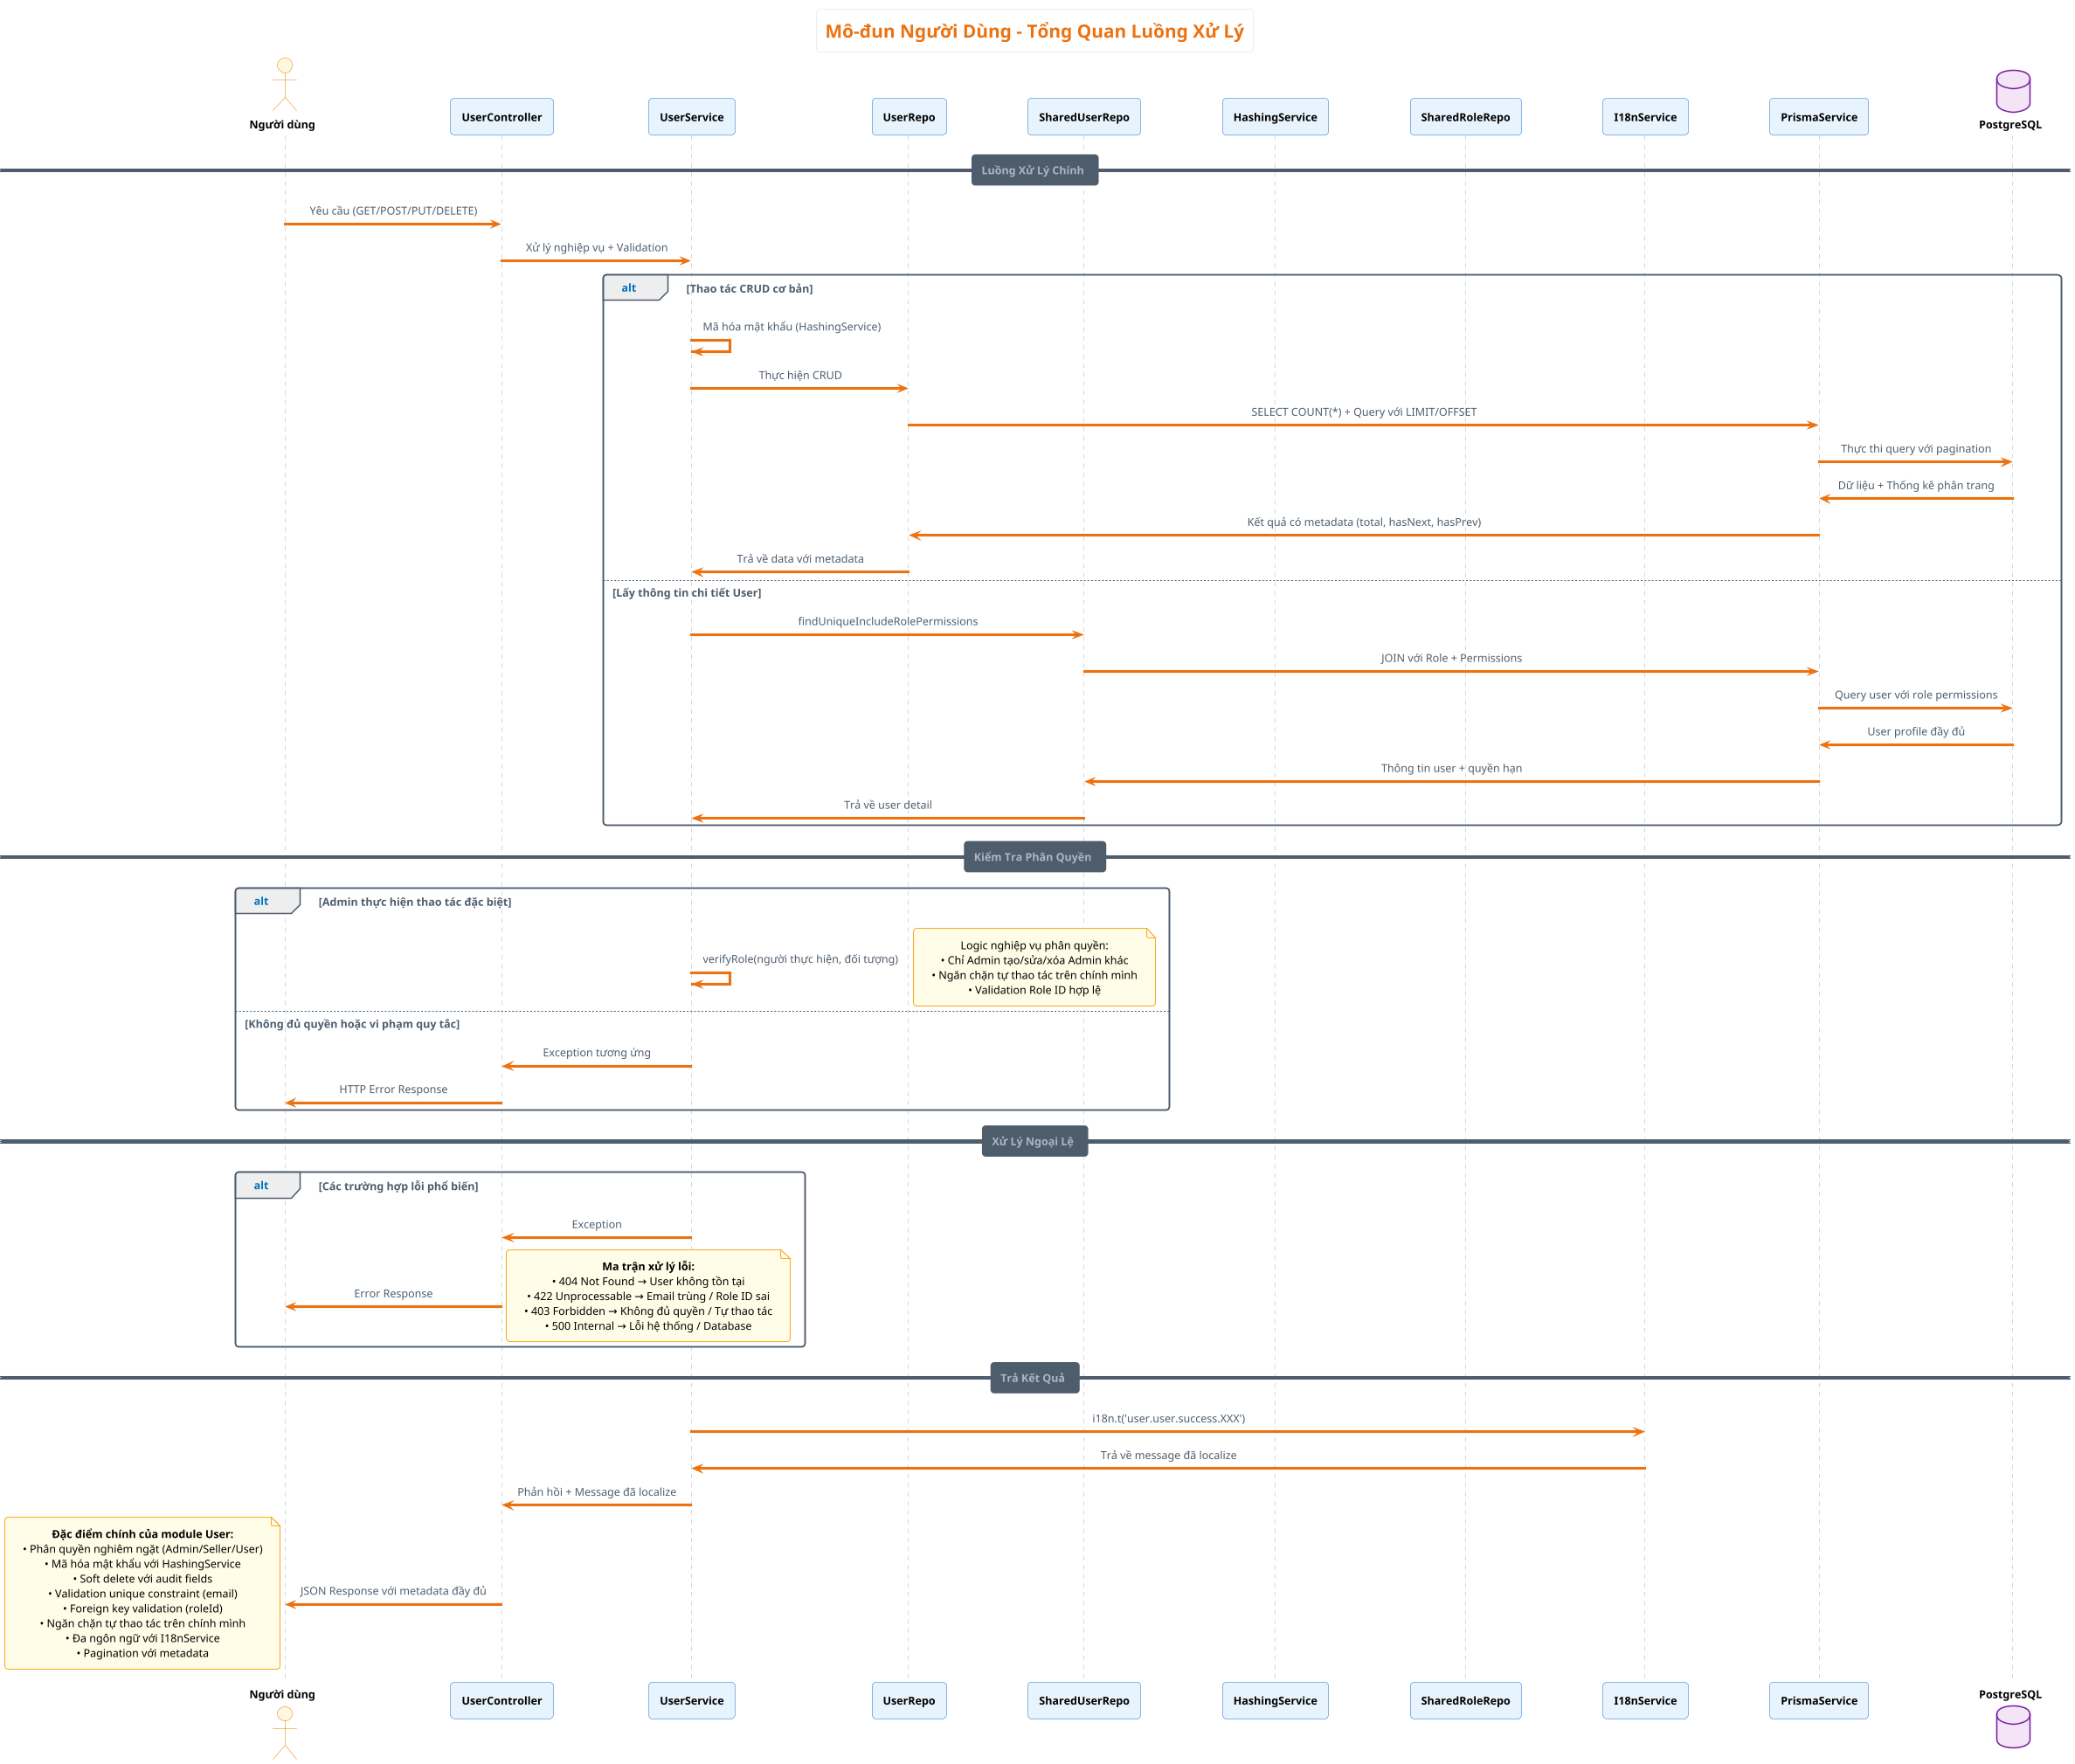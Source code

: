 @startuml
!theme aws-orange
skinparam backgroundColor #FFFFFF
skinparam defaultTextAlignment center
skinparam participant {
    BackgroundColor #E8F4FD
    BorderColor #1976D2
    FontColor #000000
    FontStyle bold
}
skinparam actor {
    BackgroundColor #FFF8E1
    BorderColor #F57C00
    FontColor #000000
    FontStyle bold
}
skinparam database {
    BackgroundColor #F3E5F5
    BorderColor #7B1FA2
    FontColor #000000
    FontStyle bold
}
skinparam note {
    BackgroundColor #FFFDE7
    BorderColor #F9A825
    FontColor #000000
}

title Mô-đun Người Dùng - Tổng Quan Luồng Xử Lý
note top : Hệ thống quản lý người dùng với phân quyền và xử lý lỗi toàn diện

actor "Người dùng" as Client
participant "UserController" as UC
participant "UserService" as US
participant "UserRepo" as UR
participant "SharedUserRepo" as SUR
participant "HashingService" as HS
participant "SharedRoleRepo" as SRR
participant "I18nService" as IS
participant "PrismaService" as PS
database "PostgreSQL" as DB

== Luồng Xử Lý Chính ==
Client -> UC: Yêu cầu (GET/POST/PUT/DELETE)
UC -> US: Xử lý nghiệp vụ + Validation

alt Thao tác CRUD cơ bản
    US -> US: Mã hóa mật khẩu (HashingService)
    US -> UR: Thực hiện CRUD
    UR -> PS: SELECT COUNT(*) + Query với LIMIT/OFFSET
    PS -> DB: Thực thi query với pagination
    DB -> PS: Dữ liệu + Thống kê phân trang
    PS -> UR: Kết quả có metadata (total, hasNext, hasPrev)
    UR -> US: Trả về data với metadata

else Lấy thông tin chi tiết User
    US -> SUR: findUniqueIncludeRolePermissions
    SUR -> PS: JOIN với Role + Permissions
    PS -> DB: Query user với role permissions
    DB -> PS: User profile đầy đủ
    PS -> SUR: Thông tin user + quyền hạn
    SUR -> US: Trả về user detail
end

== Kiểm Tra Phân Quyền ==
alt Admin thực hiện thao tác đặc biệt
    US -> US: verifyRole(người thực hiện, đối tượng)
    note right
    Logic nghiệp vụ phân quyền:
    • Chỉ Admin tạo/sửa/xóa Admin khác
    • Ngăn chặn tự thao tác trên chính mình
    • Validation Role ID hợp lệ
    end note

else Không đủ quyền hoặc vi phạm quy tắc
    US -> UC: Exception tương ứng
    UC -> Client: HTTP Error Response
end

== Xử Lý Ngoại Lệ ==
alt Các trường hợp lỗi phổ biến
    US -> UC: Exception
    UC -> Client: Error Response
    note right
    **Ma trận xử lý lỗi:**
    • 404 Not Found → User không tồn tại
    • 422 Unprocessable → Email trùng / Role ID sai
    • 403 Forbidden → Không đủ quyền / Tự thao tác
    • 500 Internal → Lỗi hệ thống / Database
    end note
end

== Trả Kết Quả ==
US -> IS: i18n.t('user.user.success.XXX')
IS -> US: Trả về message đã localize
US -> UC: Phản hồi + Message đã localize
UC -> Client: JSON Response với metadata đầy đủ

note bottom
**Đặc điểm chính của module User:**
• Phân quyền nghiêm ngặt (Admin/Seller/User)
• Mã hóa mật khẩu với HashingService
• Soft delete với audit fields
• Validation unique constraint (email)
• Foreign key validation (roleId)
• Ngăn chặn tự thao tác trên chính mình
• Đa ngôn ngữ với I18nService
• Pagination với metadata
end note

@enduml
